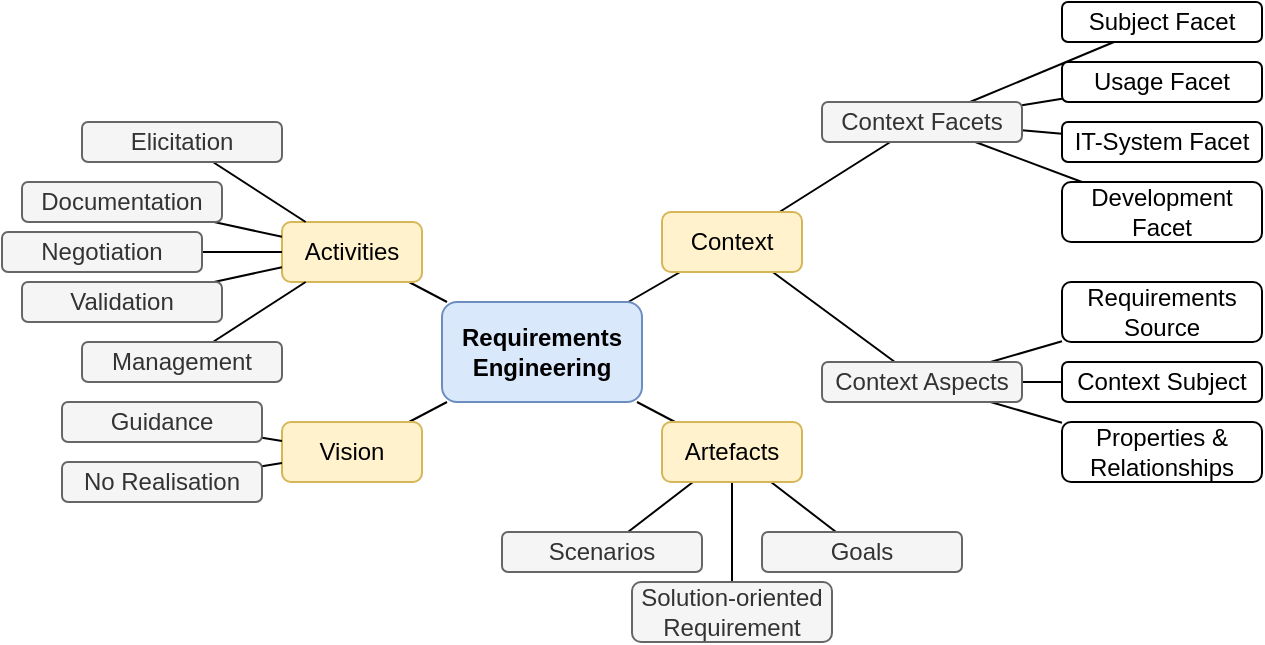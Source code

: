 <mxfile version="16.5.6" type="device"><diagram id="QgNPCmZHHsDQr96h7k0C" name="Page-1"><mxGraphModel dx="760" dy="434" grid="1" gridSize="10" guides="1" tooltips="1" connect="1" arrows="1" fold="1" page="1" pageScale="1" pageWidth="850" pageHeight="1100" math="0" shadow="0"><root><mxCell id="0"/><mxCell id="1" parent="0"/><mxCell id="WnZsaxjmMZezK4lZPXur-21" style="rounded=0;orthogonalLoop=1;jettySize=auto;html=1;endArrow=none;endFill=0;" edge="1" parent="1" source="WnZsaxjmMZezK4lZPXur-16" target="WnZsaxjmMZezK4lZPXur-18"><mxGeometry relative="1" as="geometry"/></mxCell><mxCell id="WnZsaxjmMZezK4lZPXur-22" style="edgeStyle=none;rounded=0;orthogonalLoop=1;jettySize=auto;html=1;endArrow=none;endFill=0;" edge="1" parent="1" source="WnZsaxjmMZezK4lZPXur-16" target="WnZsaxjmMZezK4lZPXur-19"><mxGeometry relative="1" as="geometry"/></mxCell><mxCell id="WnZsaxjmMZezK4lZPXur-23" style="edgeStyle=none;rounded=0;orthogonalLoop=1;jettySize=auto;html=1;endArrow=none;endFill=0;" edge="1" parent="1" source="WnZsaxjmMZezK4lZPXur-16" target="WnZsaxjmMZezK4lZPXur-17"><mxGeometry relative="1" as="geometry"/></mxCell><mxCell id="WnZsaxjmMZezK4lZPXur-24" style="edgeStyle=none;rounded=0;orthogonalLoop=1;jettySize=auto;html=1;endArrow=none;endFill=0;" edge="1" parent="1" source="WnZsaxjmMZezK4lZPXur-16" target="WnZsaxjmMZezK4lZPXur-20"><mxGeometry relative="1" as="geometry"/></mxCell><mxCell id="WnZsaxjmMZezK4lZPXur-16" value="&lt;b&gt;Requirements&lt;br&gt;Engineering&lt;/b&gt;" style="rounded=1;whiteSpace=wrap;html=1;fillColor=#dae8fc;strokeColor=#6c8ebf;" vertex="1" parent="1"><mxGeometry x="360" y="320" width="100" height="50" as="geometry"/></mxCell><mxCell id="WnZsaxjmMZezK4lZPXur-17" value="Activities" style="rounded=1;whiteSpace=wrap;html=1;fillColor=#fff2cc;strokeColor=#d6b656;" vertex="1" parent="1"><mxGeometry x="280" y="280" width="70" height="30" as="geometry"/></mxCell><mxCell id="WnZsaxjmMZezK4lZPXur-27" style="edgeStyle=none;rounded=0;orthogonalLoop=1;jettySize=auto;html=1;endArrow=none;endFill=0;" edge="1" parent="1" source="WnZsaxjmMZezK4lZPXur-18" target="WnZsaxjmMZezK4lZPXur-25"><mxGeometry relative="1" as="geometry"/></mxCell><mxCell id="WnZsaxjmMZezK4lZPXur-28" style="edgeStyle=none;rounded=0;orthogonalLoop=1;jettySize=auto;html=1;endArrow=none;endFill=0;" edge="1" parent="1" source="WnZsaxjmMZezK4lZPXur-18" target="WnZsaxjmMZezK4lZPXur-26"><mxGeometry relative="1" as="geometry"/></mxCell><mxCell id="WnZsaxjmMZezK4lZPXur-18" value="Context&lt;span style=&quot;color: rgba(0 , 0 , 0 , 0) ; font-family: monospace ; font-size: 0px&quot;&gt;%3CmxGraphModel%3E%3Croot%3E%3CmxCell%20id%3D%220%22%2F%3E%3CmxCell%20id%3D%221%22%20parent%3D%220%22%2F%3E%3CmxCell%20id%3D%222%22%20value%3D%22Activities%22%20style%3D%22rounded%3D1%3BwhiteSpace%3Dwrap%3Bhtml%3D1%3B%22%20vertex%3D%221%22%20parent%3D%221%22%3E%3CmxGeometry%20x%3D%22280%22%20y%3D%22270%22%20width%3D%2270%22%20height%3D%2230%22%20as%3D%22geometry%22%2F%3E%3C%2FmxCell%3E%3C%2Froot%3E%3C%2FmxGraphModel%3E&lt;/span&gt;" style="rounded=1;whiteSpace=wrap;html=1;fillColor=#fff2cc;strokeColor=#d6b656;" vertex="1" parent="1"><mxGeometry x="470" y="275" width="70" height="30" as="geometry"/></mxCell><mxCell id="WnZsaxjmMZezK4lZPXur-32" style="edgeStyle=none;rounded=0;orthogonalLoop=1;jettySize=auto;html=1;endArrow=none;endFill=0;" edge="1" parent="1" source="WnZsaxjmMZezK4lZPXur-19" target="WnZsaxjmMZezK4lZPXur-30"><mxGeometry relative="1" as="geometry"/></mxCell><mxCell id="WnZsaxjmMZezK4lZPXur-33" style="edgeStyle=none;rounded=0;orthogonalLoop=1;jettySize=auto;html=1;endArrow=none;endFill=0;" edge="1" parent="1" source="WnZsaxjmMZezK4lZPXur-19" target="WnZsaxjmMZezK4lZPXur-29"><mxGeometry relative="1" as="geometry"/></mxCell><mxCell id="WnZsaxjmMZezK4lZPXur-35" style="edgeStyle=none;rounded=0;orthogonalLoop=1;jettySize=auto;html=1;endArrow=none;endFill=0;" edge="1" parent="1" source="WnZsaxjmMZezK4lZPXur-19" target="WnZsaxjmMZezK4lZPXur-31"><mxGeometry relative="1" as="geometry"/></mxCell><mxCell id="WnZsaxjmMZezK4lZPXur-19" value="Artefacts" style="rounded=1;whiteSpace=wrap;html=1;fillColor=#fff2cc;strokeColor=#d6b656;" vertex="1" parent="1"><mxGeometry x="470" y="380" width="70" height="30" as="geometry"/></mxCell><mxCell id="WnZsaxjmMZezK4lZPXur-20" value="Vision" style="rounded=1;whiteSpace=wrap;html=1;fillColor=#fff2cc;strokeColor=#d6b656;" vertex="1" parent="1"><mxGeometry x="280" y="380" width="70" height="30" as="geometry"/></mxCell><mxCell id="WnZsaxjmMZezK4lZPXur-40" style="edgeStyle=none;rounded=0;orthogonalLoop=1;jettySize=auto;html=1;endArrow=none;endFill=0;" edge="1" parent="1" source="WnZsaxjmMZezK4lZPXur-25" target="WnZsaxjmMZezK4lZPXur-36"><mxGeometry relative="1" as="geometry"/></mxCell><mxCell id="WnZsaxjmMZezK4lZPXur-41" style="edgeStyle=none;rounded=0;orthogonalLoop=1;jettySize=auto;html=1;endArrow=none;endFill=0;" edge="1" parent="1" source="WnZsaxjmMZezK4lZPXur-25" target="WnZsaxjmMZezK4lZPXur-37"><mxGeometry relative="1" as="geometry"/></mxCell><mxCell id="WnZsaxjmMZezK4lZPXur-42" style="edgeStyle=none;rounded=0;orthogonalLoop=1;jettySize=auto;html=1;endArrow=none;endFill=0;" edge="1" parent="1" source="WnZsaxjmMZezK4lZPXur-25" target="WnZsaxjmMZezK4lZPXur-38"><mxGeometry relative="1" as="geometry"/></mxCell><mxCell id="WnZsaxjmMZezK4lZPXur-43" style="edgeStyle=none;rounded=0;orthogonalLoop=1;jettySize=auto;html=1;endArrow=none;endFill=0;" edge="1" parent="1" source="WnZsaxjmMZezK4lZPXur-25" target="WnZsaxjmMZezK4lZPXur-39"><mxGeometry relative="1" as="geometry"/></mxCell><mxCell id="WnZsaxjmMZezK4lZPXur-25" value="Context Facets" style="rounded=1;whiteSpace=wrap;html=1;fillColor=#f5f5f5;fontColor=#333333;strokeColor=#666666;" vertex="1" parent="1"><mxGeometry x="550" y="220" width="100" height="20" as="geometry"/></mxCell><mxCell id="WnZsaxjmMZezK4lZPXur-46" style="edgeStyle=none;rounded=0;orthogonalLoop=1;jettySize=auto;html=1;endArrow=none;endFill=0;" edge="1" parent="1" source="WnZsaxjmMZezK4lZPXur-26" target="WnZsaxjmMZezK4lZPXur-45"><mxGeometry relative="1" as="geometry"/></mxCell><mxCell id="WnZsaxjmMZezK4lZPXur-47" style="edgeStyle=none;rounded=0;orthogonalLoop=1;jettySize=auto;html=1;endArrow=none;endFill=0;" edge="1" parent="1" source="WnZsaxjmMZezK4lZPXur-26" target="WnZsaxjmMZezK4lZPXur-44"><mxGeometry relative="1" as="geometry"/></mxCell><mxCell id="WnZsaxjmMZezK4lZPXur-49" style="edgeStyle=none;rounded=0;orthogonalLoop=1;jettySize=auto;html=1;endArrow=none;endFill=0;" edge="1" parent="1" source="WnZsaxjmMZezK4lZPXur-26" target="WnZsaxjmMZezK4lZPXur-48"><mxGeometry relative="1" as="geometry"/></mxCell><mxCell id="WnZsaxjmMZezK4lZPXur-26" value="Context Aspects" style="rounded=1;whiteSpace=wrap;html=1;fillColor=#f5f5f5;fontColor=#333333;strokeColor=#666666;" vertex="1" parent="1"><mxGeometry x="550" y="350" width="100" height="20" as="geometry"/></mxCell><mxCell id="WnZsaxjmMZezK4lZPXur-29" value="Goals" style="rounded=1;whiteSpace=wrap;html=1;fillColor=#f5f5f5;fontColor=#333333;strokeColor=#666666;" vertex="1" parent="1"><mxGeometry x="520" y="435" width="100" height="20" as="geometry"/></mxCell><mxCell id="WnZsaxjmMZezK4lZPXur-30" value="Scenarios" style="rounded=1;whiteSpace=wrap;html=1;fillColor=#f5f5f5;fontColor=#333333;strokeColor=#666666;" vertex="1" parent="1"><mxGeometry x="390" y="435" width="100" height="20" as="geometry"/></mxCell><mxCell id="WnZsaxjmMZezK4lZPXur-31" value="Solution-oriented Requirement" style="rounded=1;whiteSpace=wrap;html=1;fillColor=#f5f5f5;fontColor=#333333;strokeColor=#666666;" vertex="1" parent="1"><mxGeometry x="455" y="460" width="100" height="30" as="geometry"/></mxCell><mxCell id="WnZsaxjmMZezK4lZPXur-36" value="Subject Facet" style="rounded=1;whiteSpace=wrap;html=1;" vertex="1" parent="1"><mxGeometry x="670" y="170" width="100" height="20" as="geometry"/></mxCell><mxCell id="WnZsaxjmMZezK4lZPXur-37" value="Usage Facet" style="rounded=1;whiteSpace=wrap;html=1;" vertex="1" parent="1"><mxGeometry x="670" y="200" width="100" height="20" as="geometry"/></mxCell><mxCell id="WnZsaxjmMZezK4lZPXur-38" value="IT-System Facet" style="rounded=1;whiteSpace=wrap;html=1;" vertex="1" parent="1"><mxGeometry x="670" y="230" width="100" height="20" as="geometry"/></mxCell><mxCell id="WnZsaxjmMZezK4lZPXur-39" value="Development Facet" style="rounded=1;whiteSpace=wrap;html=1;" vertex="1" parent="1"><mxGeometry x="670" y="260" width="100" height="30" as="geometry"/></mxCell><mxCell id="WnZsaxjmMZezK4lZPXur-44" value="Requirements Source" style="rounded=1;whiteSpace=wrap;html=1;" vertex="1" parent="1"><mxGeometry x="670" y="310" width="100" height="30" as="geometry"/></mxCell><mxCell id="WnZsaxjmMZezK4lZPXur-45" value="Context Subject" style="rounded=1;whiteSpace=wrap;html=1;" vertex="1" parent="1"><mxGeometry x="670" y="350" width="100" height="20" as="geometry"/></mxCell><mxCell id="WnZsaxjmMZezK4lZPXur-48" value="Properties &amp;amp;&lt;br&gt;Relationships" style="rounded=1;whiteSpace=wrap;html=1;" vertex="1" parent="1"><mxGeometry x="670" y="380" width="100" height="30" as="geometry"/></mxCell><mxCell id="WnZsaxjmMZezK4lZPXur-62" style="edgeStyle=none;rounded=0;orthogonalLoop=1;jettySize=auto;html=1;endArrow=none;endFill=0;" edge="1" parent="1" source="WnZsaxjmMZezK4lZPXur-50" target="WnZsaxjmMZezK4lZPXur-20"><mxGeometry relative="1" as="geometry"/></mxCell><mxCell id="WnZsaxjmMZezK4lZPXur-50" value="Guidance" style="rounded=1;whiteSpace=wrap;html=1;fillColor=#f5f5f5;fontColor=#333333;strokeColor=#666666;" vertex="1" parent="1"><mxGeometry x="170" y="370" width="100" height="20" as="geometry"/></mxCell><mxCell id="WnZsaxjmMZezK4lZPXur-63" style="edgeStyle=none;rounded=0;orthogonalLoop=1;jettySize=auto;html=1;endArrow=none;endFill=0;" edge="1" parent="1" source="WnZsaxjmMZezK4lZPXur-51" target="WnZsaxjmMZezK4lZPXur-20"><mxGeometry relative="1" as="geometry"/></mxCell><mxCell id="WnZsaxjmMZezK4lZPXur-51" value="No Realisation" style="rounded=1;whiteSpace=wrap;html=1;fillColor=#f5f5f5;fontColor=#333333;strokeColor=#666666;" vertex="1" parent="1"><mxGeometry x="170" y="400" width="100" height="20" as="geometry"/></mxCell><mxCell id="WnZsaxjmMZezK4lZPXur-60" style="edgeStyle=none;rounded=0;orthogonalLoop=1;jettySize=auto;html=1;endArrow=none;endFill=0;" edge="1" parent="1" source="WnZsaxjmMZezK4lZPXur-52" target="WnZsaxjmMZezK4lZPXur-17"><mxGeometry relative="1" as="geometry"/></mxCell><mxCell id="WnZsaxjmMZezK4lZPXur-52" value="Documentation" style="rounded=1;whiteSpace=wrap;html=1;fillColor=#f5f5f5;fontColor=#333333;strokeColor=#666666;" vertex="1" parent="1"><mxGeometry x="150" y="260" width="100" height="20" as="geometry"/></mxCell><mxCell id="WnZsaxjmMZezK4lZPXur-57" style="edgeStyle=none;rounded=0;orthogonalLoop=1;jettySize=auto;html=1;endArrow=none;endFill=0;" edge="1" parent="1" source="WnZsaxjmMZezK4lZPXur-53" target="WnZsaxjmMZezK4lZPXur-17"><mxGeometry relative="1" as="geometry"/></mxCell><mxCell id="WnZsaxjmMZezK4lZPXur-53" value="Elicitation" style="rounded=1;whiteSpace=wrap;html=1;fillColor=#f5f5f5;fontColor=#333333;strokeColor=#666666;" vertex="1" parent="1"><mxGeometry x="180" y="230" width="100" height="20" as="geometry"/></mxCell><mxCell id="WnZsaxjmMZezK4lZPXur-59" style="edgeStyle=none;rounded=0;orthogonalLoop=1;jettySize=auto;html=1;endArrow=none;endFill=0;" edge="1" parent="1" source="WnZsaxjmMZezK4lZPXur-54" target="WnZsaxjmMZezK4lZPXur-17"><mxGeometry relative="1" as="geometry"/></mxCell><mxCell id="WnZsaxjmMZezK4lZPXur-54" value="Negotiation" style="rounded=1;whiteSpace=wrap;html=1;fillColor=#f5f5f5;fontColor=#333333;strokeColor=#666666;" vertex="1" parent="1"><mxGeometry x="140" y="285" width="100" height="20" as="geometry"/></mxCell><mxCell id="WnZsaxjmMZezK4lZPXur-58" style="edgeStyle=none;rounded=0;orthogonalLoop=1;jettySize=auto;html=1;endArrow=none;endFill=0;" edge="1" parent="1" source="WnZsaxjmMZezK4lZPXur-55" target="WnZsaxjmMZezK4lZPXur-17"><mxGeometry relative="1" as="geometry"/></mxCell><mxCell id="WnZsaxjmMZezK4lZPXur-55" value="Validation" style="rounded=1;whiteSpace=wrap;html=1;fillColor=#f5f5f5;fontColor=#333333;strokeColor=#666666;" vertex="1" parent="1"><mxGeometry x="150" y="310" width="100" height="20" as="geometry"/></mxCell><mxCell id="WnZsaxjmMZezK4lZPXur-61" style="edgeStyle=none;rounded=0;orthogonalLoop=1;jettySize=auto;html=1;endArrow=none;endFill=0;" edge="1" parent="1" source="WnZsaxjmMZezK4lZPXur-56" target="WnZsaxjmMZezK4lZPXur-17"><mxGeometry relative="1" as="geometry"/></mxCell><mxCell id="WnZsaxjmMZezK4lZPXur-56" value="Management" style="rounded=1;whiteSpace=wrap;html=1;fillColor=#f5f5f5;fontColor=#333333;strokeColor=#666666;" vertex="1" parent="1"><mxGeometry x="180" y="340" width="100" height="20" as="geometry"/></mxCell></root></mxGraphModel></diagram></mxfile>